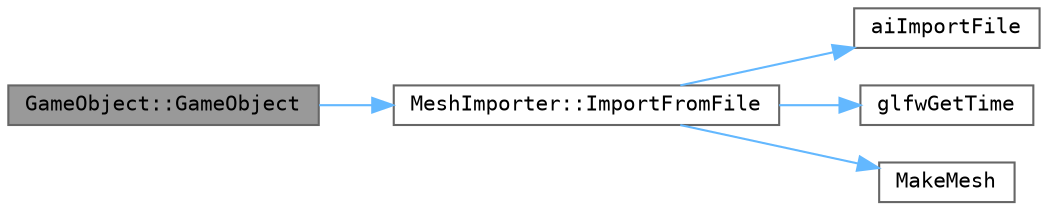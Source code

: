 digraph "GameObject::GameObject"
{
 // LATEX_PDF_SIZE
  bgcolor="transparent";
  edge [fontname=Terminal,fontsize=10,labelfontname=Helvetica,labelfontsize=10];
  node [fontname=Terminal,fontsize=10,shape=box,height=0.2,width=0.4];
  rankdir="LR";
  Node1 [label="GameObject::GameObject",height=0.2,width=0.4,color="gray40", fillcolor="grey60", style="filled", fontcolor="black",tooltip=" "];
  Node1 -> Node2 [color="steelblue1",style="solid"];
  Node2 [label="MeshImporter::ImportFromFile",height=0.2,width=0.4,color="grey40", fillcolor="white", style="filled",URL="$namespace_mesh_importer.html#ab8b3f97ee0b8d59b091ddc74a55f91de",tooltip="Import a mesh from file"];
  Node2 -> Node3 [color="steelblue1",style="solid"];
  Node3 [label="aiImportFile",height=0.2,width=0.4,color="grey40", fillcolor="white", style="filled",URL="$include_2assimp_2cimport_8h.html#a5b07b5b6589ad33033c2d456cd95da2b",tooltip=" "];
  Node2 -> Node4 [color="steelblue1",style="solid"];
  Node4 [label="glfwGetTime",height=0.2,width=0.4,color="grey40", fillcolor="white", style="filled",URL="$group__input.html#ga03d4a1039b8662c71eeb40beea8cb622",tooltip="Returns the GLFW time."];
  Node2 -> Node5 [color="steelblue1",style="solid"];
  Node5 [label="MakeMesh",height=0.2,width=0.4,color="grey40", fillcolor="white", style="filled",URL="$_renderer_8cpp.html#a8ef764af2191aa3698be69712f6adfc0",tooltip="Builds a mesh"];
}
